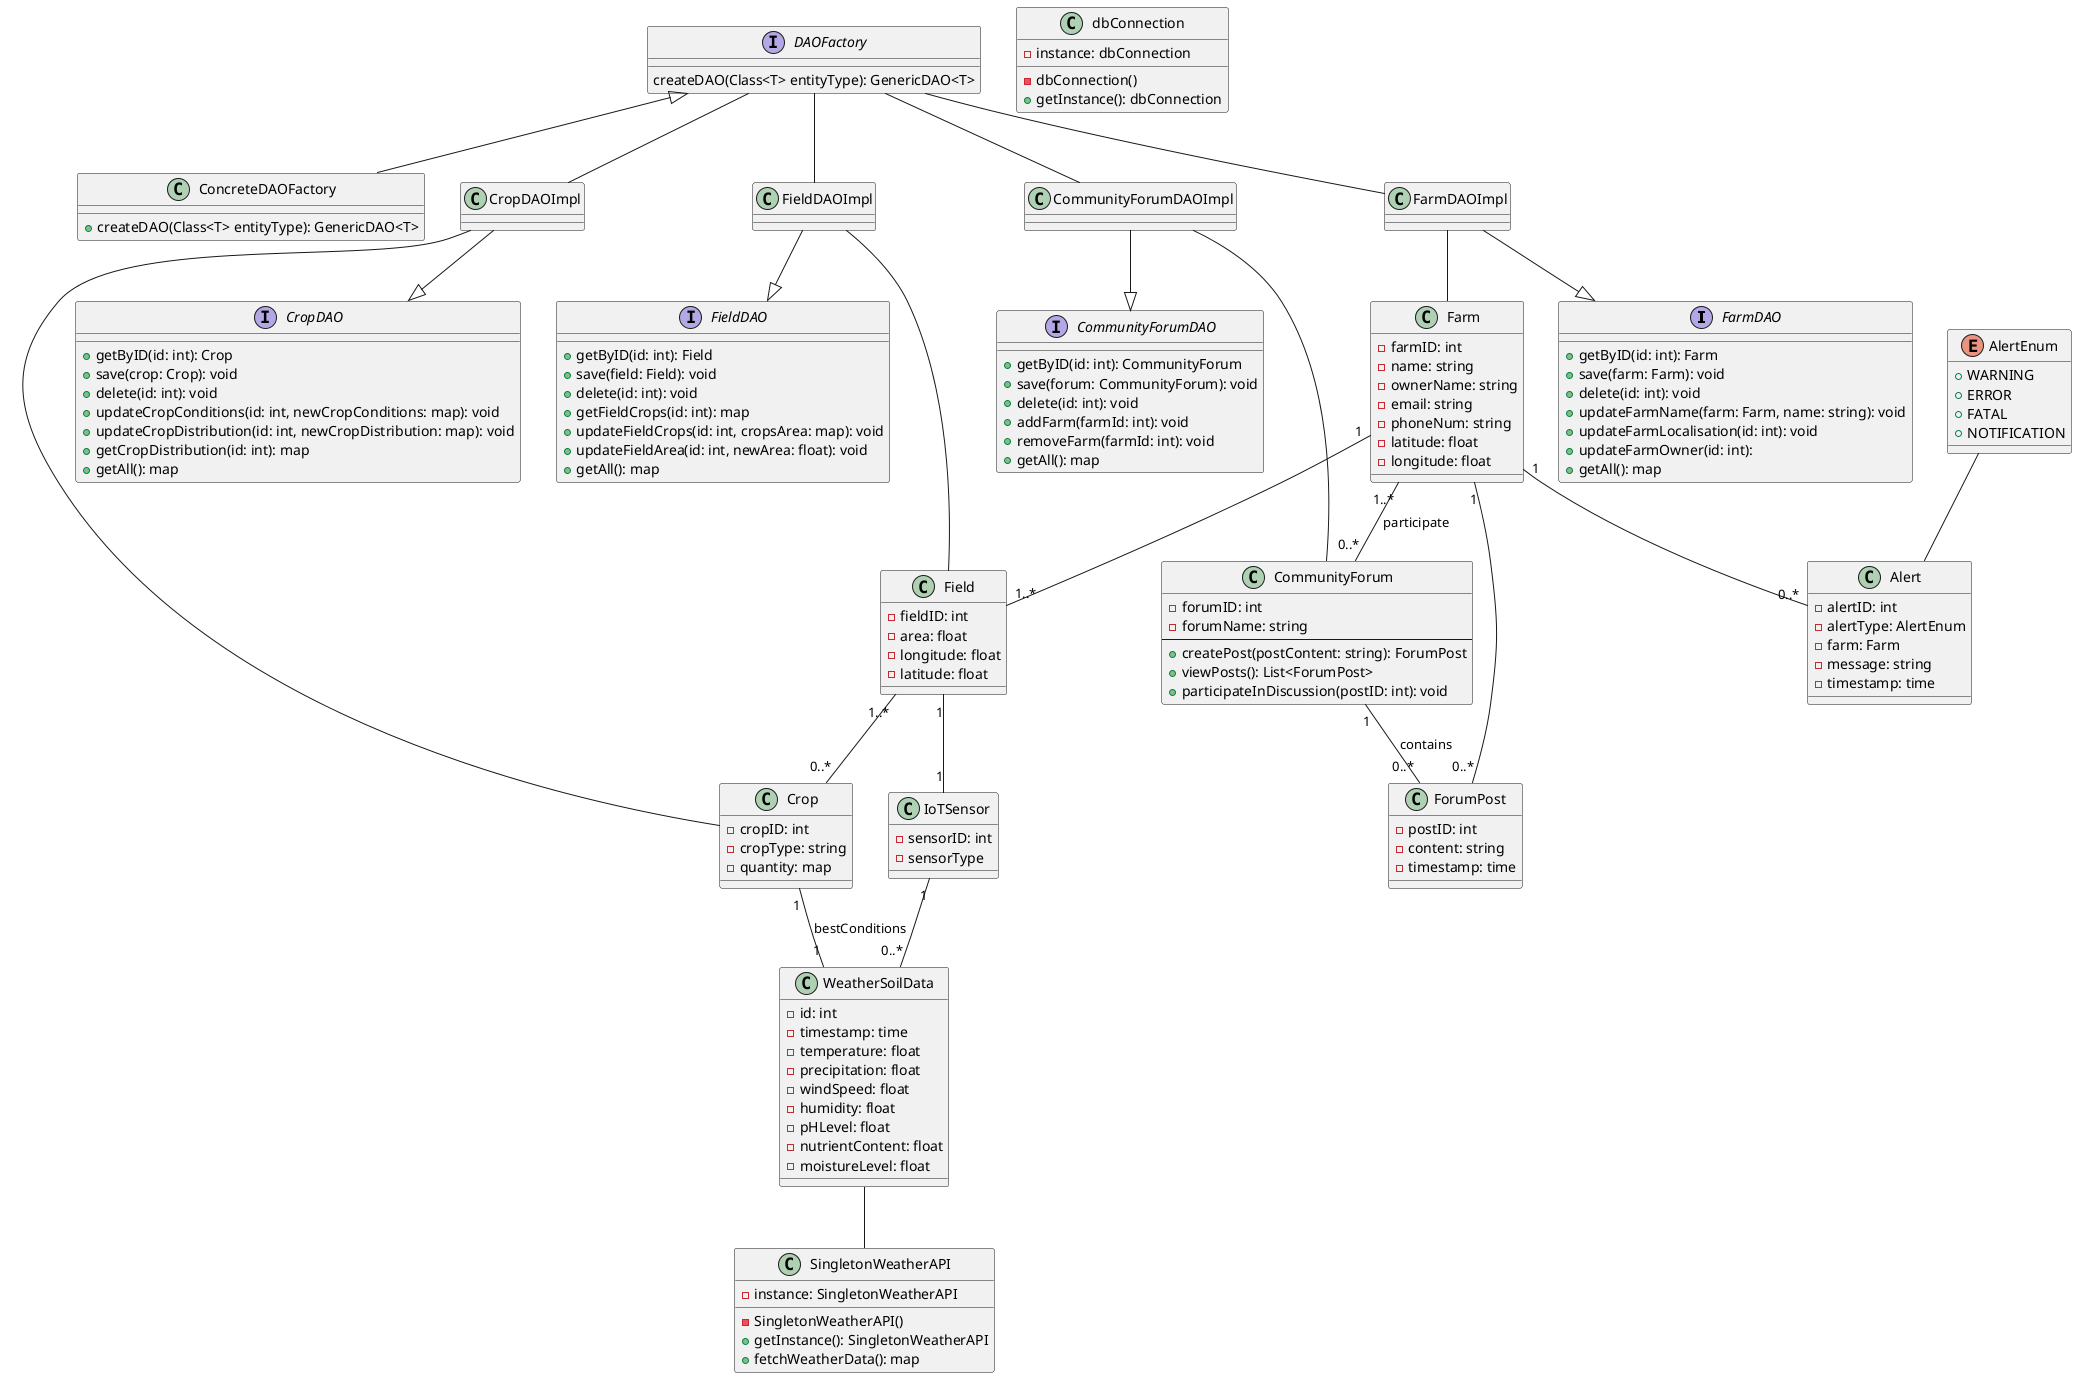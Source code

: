 @startuml

interface FarmDAO {
  + getByID(id: int): Farm
  + save(farm: Farm): void
  + delete(id: int): void
  + updateFarmName(farm: Farm, name: string): void
  + updateFarmLocalisation(id: int): void
  + updateFarmOwner(id: int): 
  + getAll(): map
}

interface FieldDAO {
  + getByID(id: int): Field
  + save(field: Field): void
  + delete(id: int): void
  + getFieldCrops(id: int): map
  + updateFieldCrops(id: int, cropsArea: map): void
  + updateFieldArea(id: int, newArea: float): void
  + getAll(): map
}

interface CropDAO {
  + getByID(id: int): Crop
  + save(crop: Crop): void
  + delete(id: int): void
  + updateCropConditions(id: int, newCropConditions: map): void
  + updateCropDistribution(id: int, newCropDistribution: map): void
  + getCropDistribution(id: int): map
  + getAll(): map
}

interface CommunityForumDAO {
  + getByID(id: int): CommunityForum
  + save(forum: CommunityForum): void
  + delete(id: int): void
  + addFarm(farmId: int): void
  + removeFarm(farmId: int): void
  + getAll(): map
}

class SingletonWeatherAPI {
  - instance: SingletonWeatherAPI
  - SingletonWeatherAPI()
  + getInstance(): SingletonWeatherAPI
  + fetchWeatherData(): map
}

class dbConnection {
  - instance: dbConnection
  - dbConnection()
  + getInstance(): dbConnection
}

class Farm {
  - farmID: int
  - name: string
  - ownerName: string
  - email: string
  - phoneNum: string
  - latitude: float
  - longitude: float
}

class WeatherSoilData {
  - id: int
  - timestamp: time
  - temperature: float
  - precipitation: float
  - windSpeed: float
  - humidity: float
  - pHLevel: float
  - nutrientContent: float
  - moistureLevel: float
}

class Crop {
  - cropID: int
  - cropType: string
  - quantity: map
}

class Field {
  - fieldID: int
  - area: float
  - longitude: float
  - latitude: float
}

class IoTSensor {
  - sensorID: int
  - sensorType
}

class Alert {
  - alertID: int
  - alertType: AlertEnum
  - farm: Farm
  - message: string
  - timestamp: time
}

enum AlertEnum {
  + WARNING
  + ERROR
  + FATAL
  + NOTIFICATION
}

class ForumPost {
  - postID: int
  - content: string
  - timestamp: time
}

class CommunityForum {
  - forumID: int
  - forumName: string
  --
  + createPost(postContent: string): ForumPost
  + viewPosts(): List<ForumPost>
  + participateInDiscussion(postID: int): void
}

interface DAOFactory {
  createDAO(Class<T> entityType): GenericDAO<T>
}

class ConcreteDAOFactory {
  + createDAO(Class<T> entityType): GenericDAO<T>
}

DAOFactory <|-- ConcreteDAOFactory

DAOFactory -- CommunityForumDAOImpl
DAOFactory -- CropDAOImpl
DAOFactory --FieldDAOImpl
DAOFactory -- FarmDAOImpl

Field "1..*" -- "0..*" Crop
WeatherSoilData -- SingletonWeatherAPI
Field "1" -- "1" IoTSensor
Crop "1" -- "1" WeatherSoilData : bestConditions
IoTSensor "1" -- "0..*" WeatherSoilData
Farm "1" -- "0..*" Alert
Farm "1" -- "1..*" Field
Farm "1..*" -- "0..*" CommunityForum : participate
CommunityForum "1" -- "0..*" ForumPost : contains
ForumPost "0..*" -- "1" Farm
AlertEnum -- Alert
FarmDAOImpl --|> FarmDAO
FieldDAOImpl --|> FieldDAO
CropDAOImpl --|> CropDAO
CommunityForumDAOImpl --|> CommunityForumDAO

FarmDAOImpl -- Farm
FieldDAOImpl -- Field
CropDAOImpl -- Crop
CommunityForumDAOImpl -- CommunityForum

@enduml
